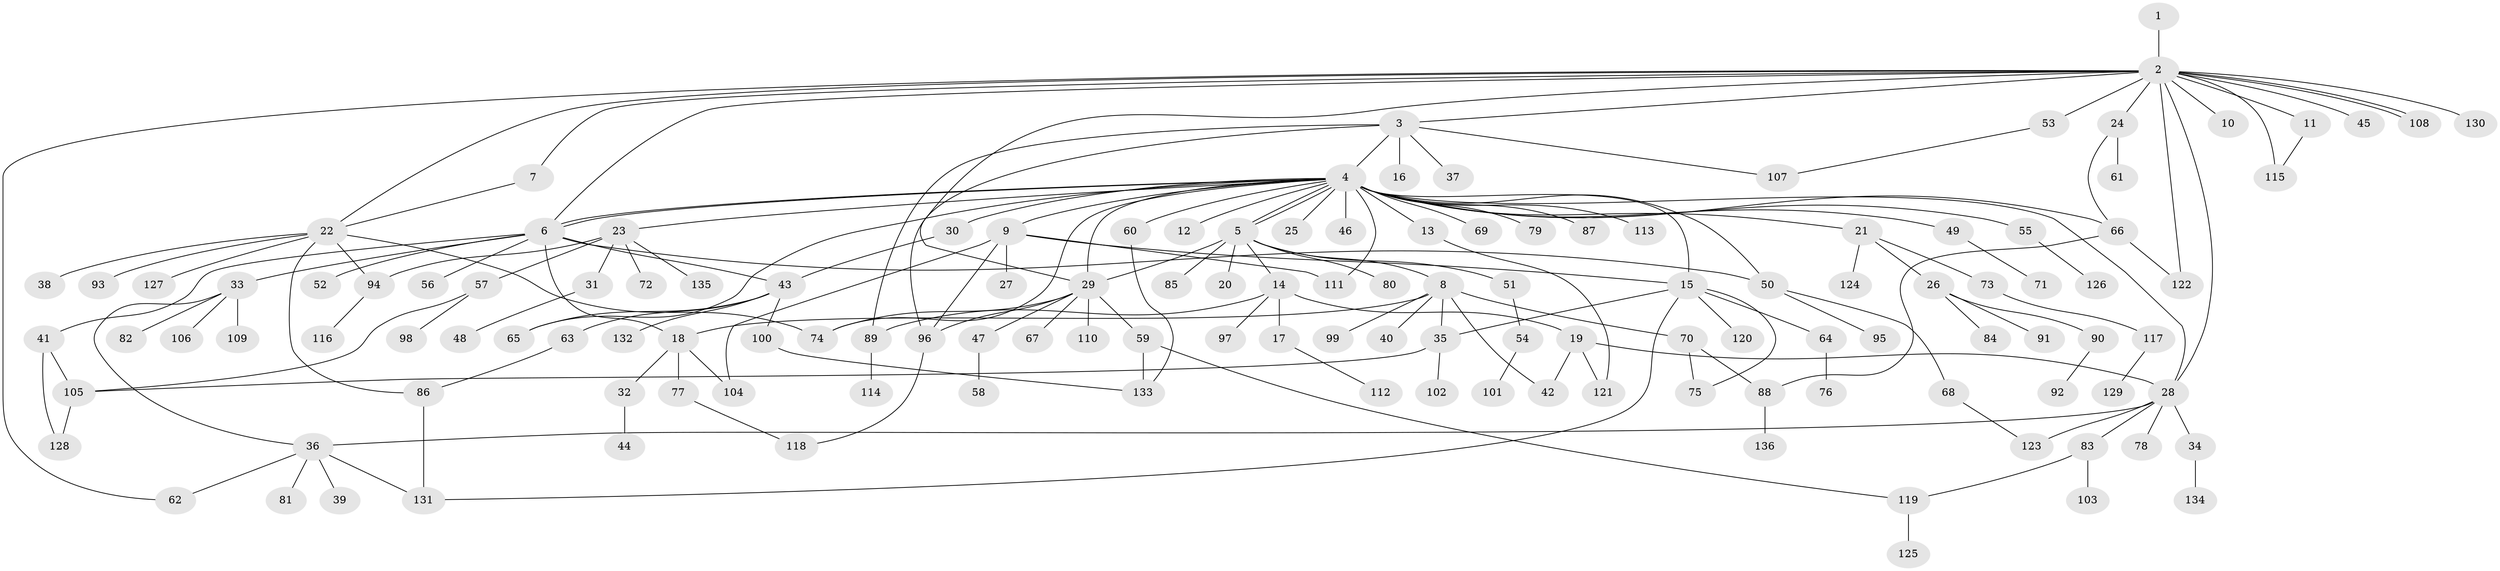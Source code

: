 // coarse degree distribution, {1: 0.5, 26: 0.014705882352941176, 6: 0.029411764705882353, 28: 0.014705882352941176, 9: 0.014705882352941176, 10: 0.014705882352941176, 7: 0.04411764705882353, 2: 0.20588235294117646, 4: 0.07352941176470588, 3: 0.07352941176470588, 5: 0.014705882352941176}
// Generated by graph-tools (version 1.1) at 2025/18/03/04/25 18:18:18]
// undirected, 136 vertices, 179 edges
graph export_dot {
graph [start="1"]
  node [color=gray90,style=filled];
  1;
  2;
  3;
  4;
  5;
  6;
  7;
  8;
  9;
  10;
  11;
  12;
  13;
  14;
  15;
  16;
  17;
  18;
  19;
  20;
  21;
  22;
  23;
  24;
  25;
  26;
  27;
  28;
  29;
  30;
  31;
  32;
  33;
  34;
  35;
  36;
  37;
  38;
  39;
  40;
  41;
  42;
  43;
  44;
  45;
  46;
  47;
  48;
  49;
  50;
  51;
  52;
  53;
  54;
  55;
  56;
  57;
  58;
  59;
  60;
  61;
  62;
  63;
  64;
  65;
  66;
  67;
  68;
  69;
  70;
  71;
  72;
  73;
  74;
  75;
  76;
  77;
  78;
  79;
  80;
  81;
  82;
  83;
  84;
  85;
  86;
  87;
  88;
  89;
  90;
  91;
  92;
  93;
  94;
  95;
  96;
  97;
  98;
  99;
  100;
  101;
  102;
  103;
  104;
  105;
  106;
  107;
  108;
  109;
  110;
  111;
  112;
  113;
  114;
  115;
  116;
  117;
  118;
  119;
  120;
  121;
  122;
  123;
  124;
  125;
  126;
  127;
  128;
  129;
  130;
  131;
  132;
  133;
  134;
  135;
  136;
  1 -- 2;
  2 -- 3;
  2 -- 6;
  2 -- 7;
  2 -- 10;
  2 -- 11;
  2 -- 22;
  2 -- 24;
  2 -- 28;
  2 -- 29;
  2 -- 45;
  2 -- 53;
  2 -- 62;
  2 -- 108;
  2 -- 108;
  2 -- 115;
  2 -- 122;
  2 -- 130;
  3 -- 4;
  3 -- 16;
  3 -- 37;
  3 -- 89;
  3 -- 96;
  3 -- 107;
  4 -- 5;
  4 -- 5;
  4 -- 6;
  4 -- 6;
  4 -- 9;
  4 -- 12;
  4 -- 13;
  4 -- 15;
  4 -- 21;
  4 -- 23;
  4 -- 25;
  4 -- 28;
  4 -- 29;
  4 -- 30;
  4 -- 46;
  4 -- 49;
  4 -- 50;
  4 -- 55;
  4 -- 60;
  4 -- 65;
  4 -- 66;
  4 -- 69;
  4 -- 74;
  4 -- 79;
  4 -- 87;
  4 -- 111;
  4 -- 113;
  5 -- 8;
  5 -- 14;
  5 -- 20;
  5 -- 29;
  5 -- 51;
  5 -- 80;
  5 -- 85;
  6 -- 18;
  6 -- 33;
  6 -- 41;
  6 -- 43;
  6 -- 50;
  6 -- 52;
  6 -- 56;
  7 -- 22;
  8 -- 18;
  8 -- 35;
  8 -- 40;
  8 -- 42;
  8 -- 70;
  8 -- 99;
  9 -- 15;
  9 -- 27;
  9 -- 96;
  9 -- 104;
  9 -- 111;
  11 -- 115;
  13 -- 121;
  14 -- 17;
  14 -- 19;
  14 -- 89;
  14 -- 97;
  15 -- 35;
  15 -- 64;
  15 -- 75;
  15 -- 120;
  15 -- 131;
  17 -- 112;
  18 -- 32;
  18 -- 77;
  18 -- 104;
  19 -- 28;
  19 -- 42;
  19 -- 121;
  21 -- 26;
  21 -- 73;
  21 -- 124;
  22 -- 38;
  22 -- 74;
  22 -- 86;
  22 -- 93;
  22 -- 94;
  22 -- 127;
  23 -- 31;
  23 -- 57;
  23 -- 72;
  23 -- 94;
  23 -- 135;
  24 -- 61;
  24 -- 66;
  26 -- 84;
  26 -- 90;
  26 -- 91;
  28 -- 34;
  28 -- 36;
  28 -- 78;
  28 -- 83;
  28 -- 123;
  29 -- 47;
  29 -- 59;
  29 -- 67;
  29 -- 74;
  29 -- 96;
  29 -- 110;
  30 -- 43;
  31 -- 48;
  32 -- 44;
  33 -- 36;
  33 -- 82;
  33 -- 106;
  33 -- 109;
  34 -- 134;
  35 -- 102;
  35 -- 105;
  36 -- 39;
  36 -- 62;
  36 -- 81;
  36 -- 131;
  41 -- 105;
  41 -- 128;
  43 -- 63;
  43 -- 65;
  43 -- 100;
  43 -- 132;
  47 -- 58;
  49 -- 71;
  50 -- 68;
  50 -- 95;
  51 -- 54;
  53 -- 107;
  54 -- 101;
  55 -- 126;
  57 -- 98;
  57 -- 105;
  59 -- 119;
  59 -- 133;
  60 -- 133;
  63 -- 86;
  64 -- 76;
  66 -- 88;
  66 -- 122;
  68 -- 123;
  70 -- 75;
  70 -- 88;
  73 -- 117;
  77 -- 118;
  83 -- 103;
  83 -- 119;
  86 -- 131;
  88 -- 136;
  89 -- 114;
  90 -- 92;
  94 -- 116;
  96 -- 118;
  100 -- 133;
  105 -- 128;
  117 -- 129;
  119 -- 125;
}
